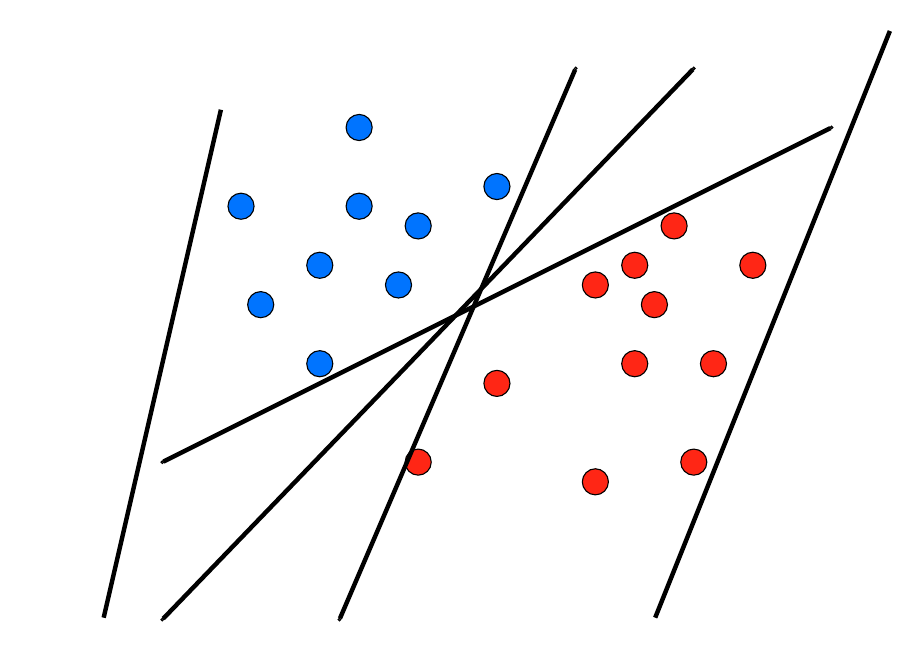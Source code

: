 \tikzstyle{none}=[inner sep=0pt]
\definecolor{hexcolor0x0074ff}{rgb}{0.000,0.455,1.000}
\definecolor{hexcolor0xff2615}{rgb}{1.000,0.149,0.082}

\definecolor{myblack}{rgb}{0.000,0.000,0.000}
\definecolor{mywhite}{rgb}{1.000,1.000,1.000}

\tikzstyle{setA}=[circle,fill=hexcolor0x0074ff,draw=myblack]
\tikzstyle{setB}=[circle,fill=hexcolor0xff2615,draw=myblack]
\tikzstyle{node}=[circle,fill=mywhite,draw=myblack,scale=.1]


\begin{tikzpicture}
	%\begin{pgfonlayer}{nodelayer}
		\node [style=setA] (0) at (-1.75, 1.75) {};
		\node [style=setA] (1) at (-3, 0.5) {};
		\node [style=setA] (2) at (0,2) {};
		\node [style=setA] (3) at (-1.25, 0.75) {};
		\node [style=setA] (4) at (-2.25, 1) {};
		\node [style=setA] (5) at (-3.25, 1.75) {};
		\node [style=setA] (6) at (-1.75, 2.75) {};
		\node [style=setA] (7) at (-1, 1.5) {};
		\node [style=setB] (8) at (2.25, 1.5) {};
		\node [style=setB] (9) at (1.25, 0.75) {};
		\node [style=setB] (10) at (2.75, -0.25) {};
		\node [style=setB] (11) at (0,-0.5) {};
		\node [style=setB] (12) at (3.25, 1) {};
		\node [style=setB] (13) at (2, 0.5) {};
		\node [style=setB] (14) at (2.5, -1.5) {};
		\node [style=setB] (15) at (-1,-1.5) {};
		\node [style=setB] (16) at (1.25, -1.75) {};
		\node [style=setB] (17) at (1.75, -0.25) {};
		\node [style=setA] (18) at (-2.25, -0.25) {};
		\node [style=setB] (19) at (1.75, 1) {};
		\node [style=node] (20) at (1,3.5) {};
		\node [style=node] (21) at (-2,-3.5) {};
		\node [style=node] (22) at (-4.25, -1.5) {};
		\node [style=node] (23) at (4.25, 2.75) {};
		\node [style=node] (24) at (2.5, 3.5) {};
		\node [style=node] (25) at (-4.25, -3.5) {};
	%\end{pgfonlayer}
	%\begin{pgfonlayer}{edgelayer}
		\draw [ultra thick] (22) to (23);
		\draw [ultra thick] (20) to (21);
		\draw [ultra thick] (25) to (24);
	%\end{pgfonlayer}
\node [none] (v1) at (-3.5,3) {};
\node [none] (v2) at (-5,-3.5) {};
\node [none] (v3) at (5,4) {};
\node [none] (v4) at (2,-3.5) {};
\draw [ultra thick] (v1) edge (v2);
\draw [ultra thick] (v3) edge (v4);
\end{tikzpicture}